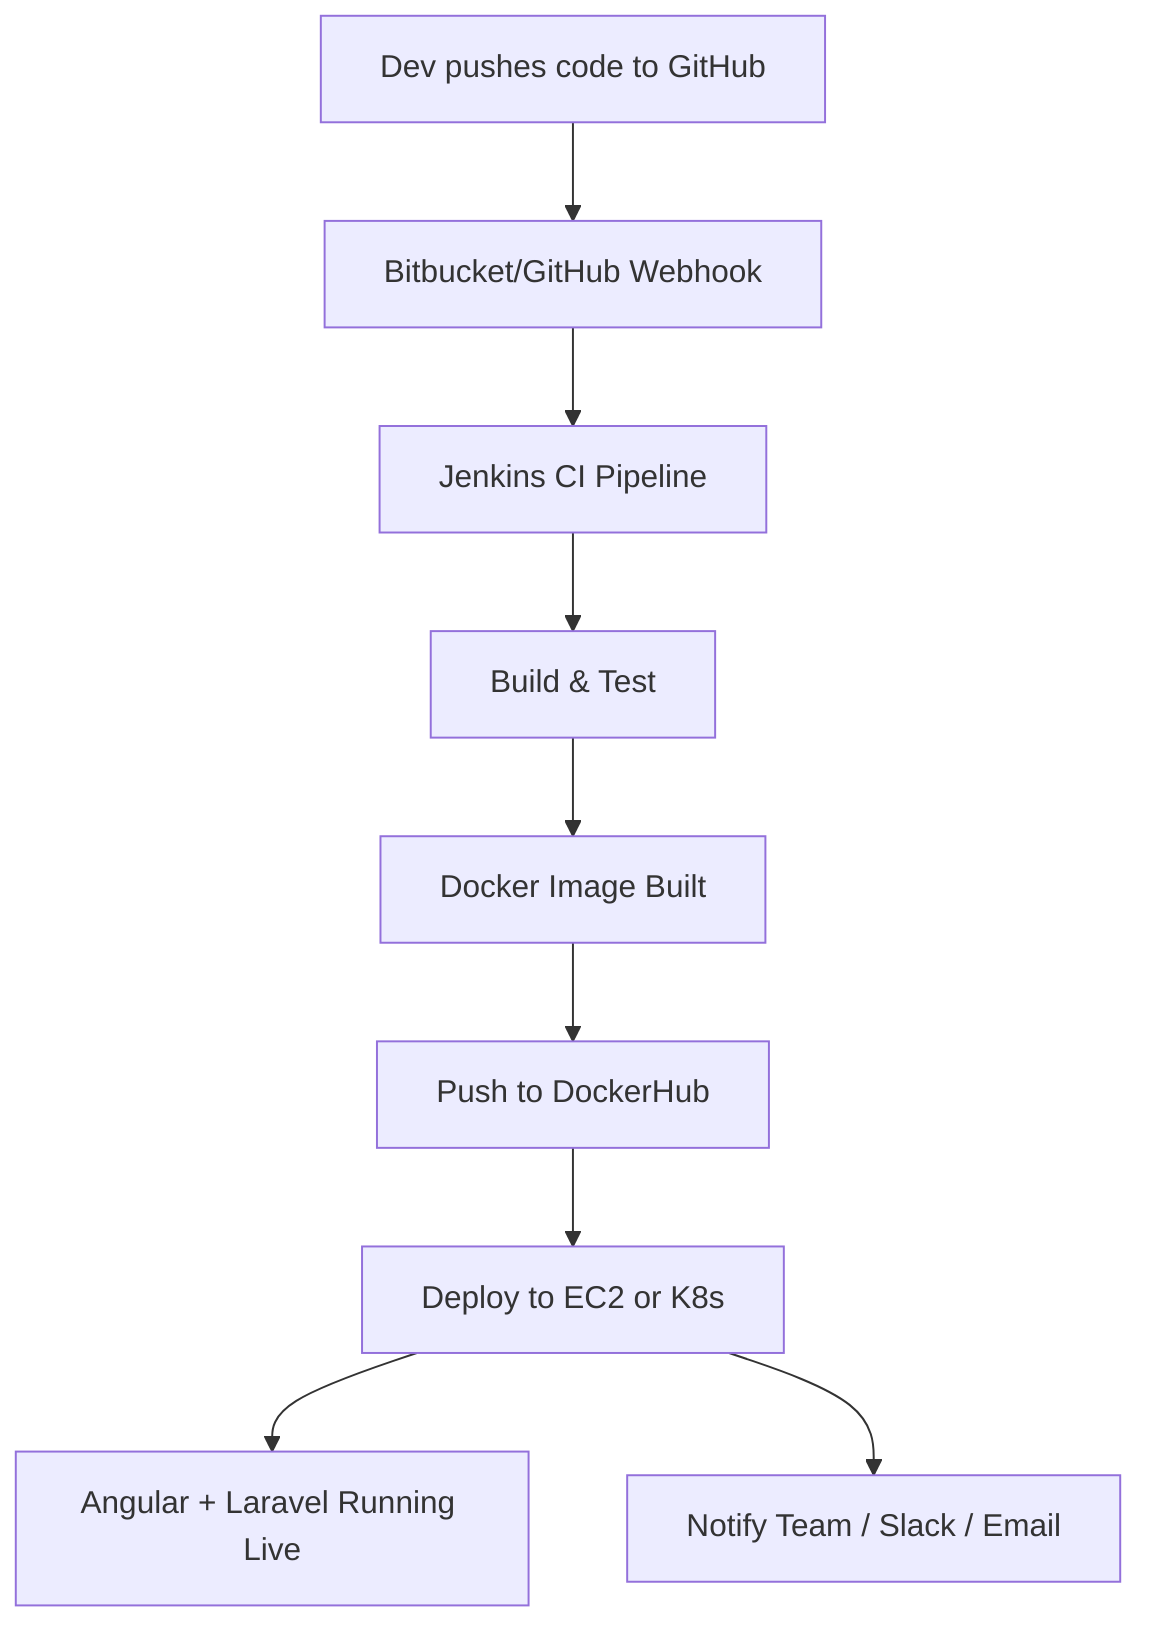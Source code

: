 flowchart TD
  A[Dev pushes code to GitHub] --> B[Bitbucket/GitHub Webhook]
  B --> C[Jenkins CI Pipeline]
  C --> D[Build & Test]
  D --> E[Docker Image Built]
  E --> F[Push to DockerHub]
  F --> G[Deploy to EC2 or K8s]
  G --> H[Angular + Laravel Running Live]
  G --> I[Notify Team / Slack / Email]